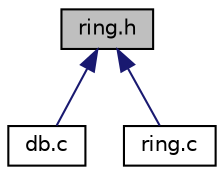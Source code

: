 digraph "ring.h"
{
  edge [fontname="Helvetica",fontsize="10",labelfontname="Helvetica",labelfontsize="10"];
  node [fontname="Helvetica",fontsize="10",shape=record];
  Node1 [label="ring.h",height=0.2,width=0.4,color="black", fillcolor="grey75", style="filled", fontcolor="black"];
  Node1 -> Node2 [dir="back",color="midnightblue",fontsize="10",style="solid"];
  Node2 [label="db.c",height=0.2,width=0.4,color="black", fillcolor="white", style="filled",URL="$db_8c.html"];
  Node1 -> Node3 [dir="back",color="midnightblue",fontsize="10",style="solid"];
  Node3 [label="ring.c",height=0.2,width=0.4,color="black", fillcolor="white", style="filled",URL="$ring_8c.html"];
}
